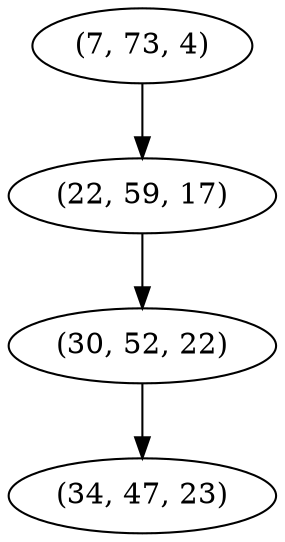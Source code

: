 digraph tree {
    "(7, 73, 4)";
    "(22, 59, 17)";
    "(30, 52, 22)";
    "(34, 47, 23)";
    "(7, 73, 4)" -> "(22, 59, 17)";
    "(22, 59, 17)" -> "(30, 52, 22)";
    "(30, 52, 22)" -> "(34, 47, 23)";
}
